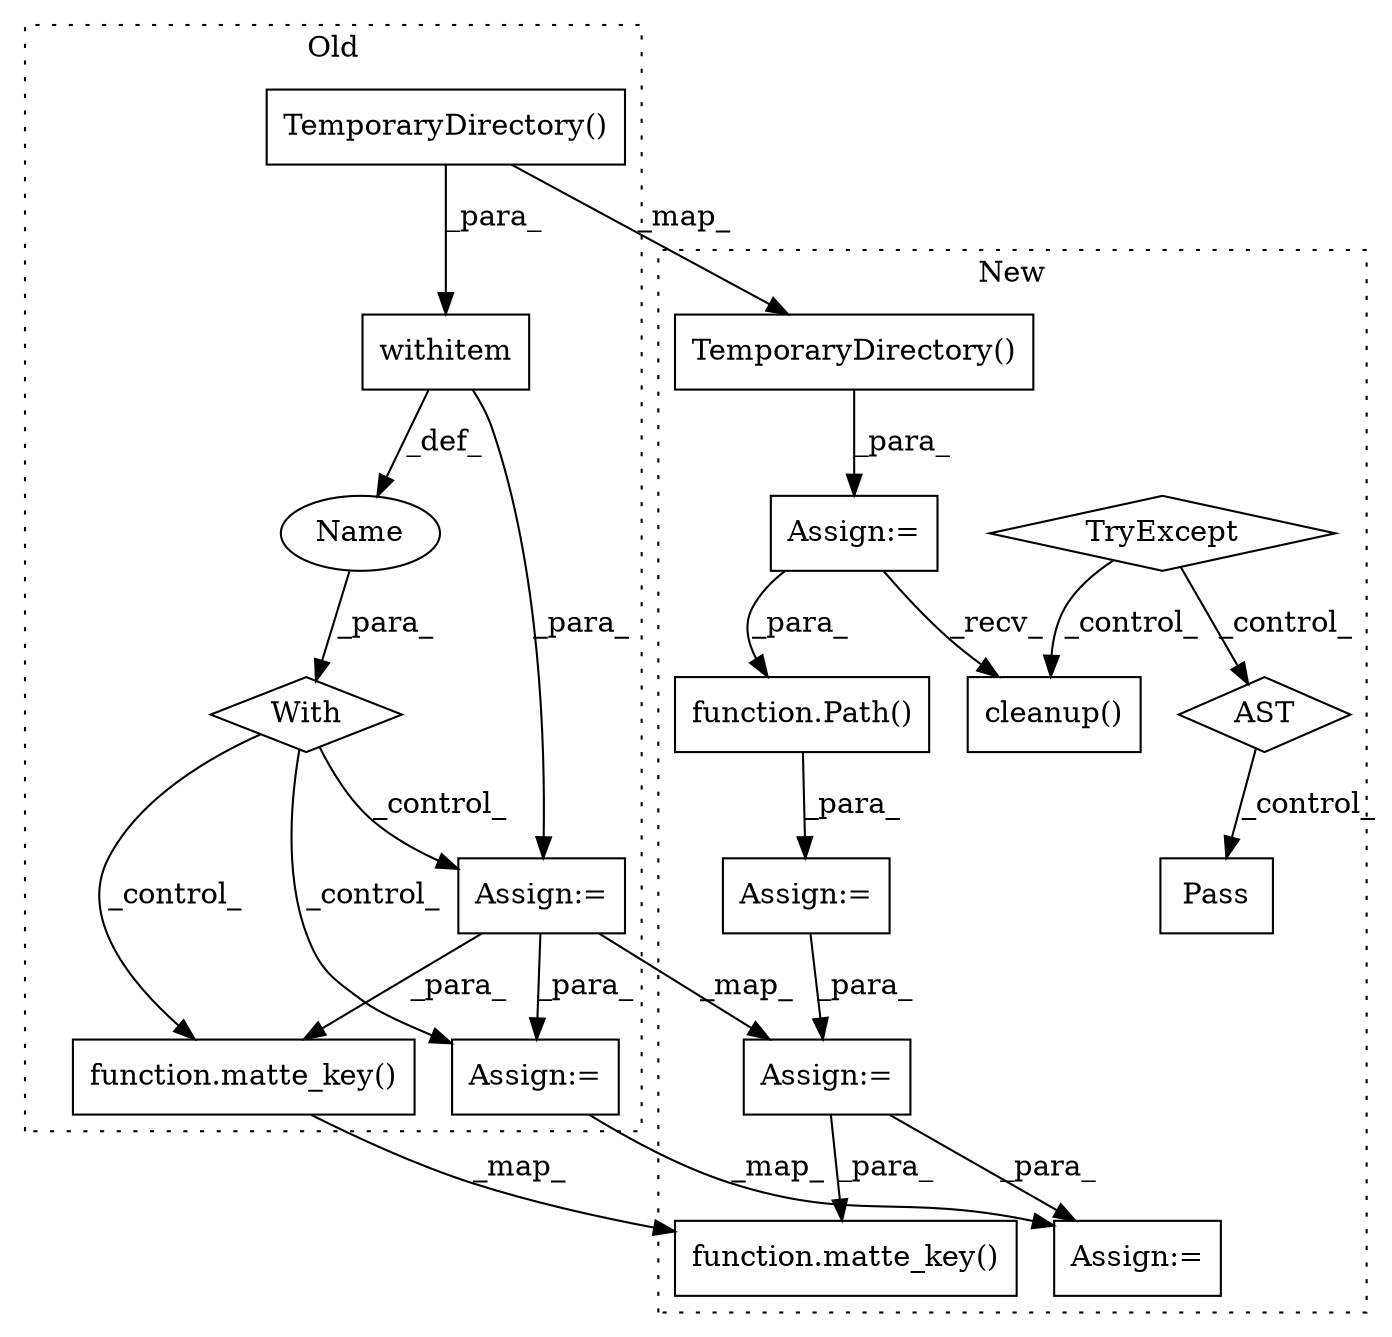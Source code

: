 digraph G {
subgraph cluster0 {
1 [label="With" a="39" s="7324,7337" l="5,45" shape="diamond"];
3 [label="withitem" a="49" s="7329" l="8" shape="box"];
7 [label="TemporaryDirectory()" a="75" s="7329" l="29" shape="box"];
10 [label="function.matte_key()" a="75" s="7447,7670" l="10,1" shape="box"];
11 [label="Name" a="87" s="7362" l="10" shape="ellipse"];
16 [label="Assign:=" a="68" s="7391" l="3" shape="box"];
17 [label="Assign:=" a="68" s="7720" l="3" shape="box"];
label = "Old";
style="dotted";
}
subgraph cluster1 {
2 [label="cleanup()" a="75" s="8162" l="18" shape="box"];
4 [label="TryExcept" a="71" s="8149" l="13" shape="diamond"];
5 [label="AST" a="2" s="8185,0" l="7,0" shape="diamond"];
6 [label="TemporaryDirectory()" a="75" s="7332" l="29" shape="box"];
8 [label="Pass" a="62" s="8217" l="4" shape="box"];
9 [label="function.matte_key()" a="75" s="7464,7663" l="10,1" shape="box"];
12 [label="function.Path()" a="75" s="7379,7397" l="5,1" shape="box"];
13 [label="Assign:=" a="68" s="7329" l="3" shape="box"];
14 [label="Assign:=" a="68" s="7376" l="3" shape="box"];
15 [label="Assign:=" a="68" s="7412" l="3" shape="box"];
18 [label="Assign:=" a="68" s="7705" l="3" shape="box"];
label = "New";
style="dotted";
}
1 -> 10 [label="_control_"];
1 -> 17 [label="_control_"];
1 -> 16 [label="_control_"];
3 -> 11 [label="_def_"];
3 -> 16 [label="_para_"];
4 -> 5 [label="_control_"];
4 -> 2 [label="_control_"];
5 -> 8 [label="_control_"];
6 -> 13 [label="_para_"];
7 -> 3 [label="_para_"];
7 -> 6 [label="_map_"];
10 -> 9 [label="_map_"];
11 -> 1 [label="_para_"];
12 -> 14 [label="_para_"];
13 -> 2 [label="_recv_"];
13 -> 12 [label="_para_"];
14 -> 15 [label="_para_"];
15 -> 9 [label="_para_"];
15 -> 18 [label="_para_"];
16 -> 10 [label="_para_"];
16 -> 17 [label="_para_"];
16 -> 15 [label="_map_"];
17 -> 18 [label="_map_"];
}